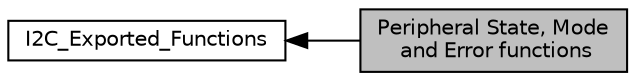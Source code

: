 digraph "Peripheral State, Mode and Error functions"
{
  edge [fontname="Helvetica",fontsize="10",labelfontname="Helvetica",labelfontsize="10"];
  node [fontname="Helvetica",fontsize="10",shape=record];
  rankdir=LR;
  Node0 [label="Peripheral State, Mode\l and Error functions",height=0.2,width=0.4,color="black", fillcolor="grey75", style="filled", fontcolor="black"];
  Node1 [label="I2C_Exported_Functions",height=0.2,width=0.4,color="black", fillcolor="white", style="filled",URL="$group___i2_c___exported___functions.html"];
  Node1->Node0 [shape=plaintext, dir="back", style="solid"];
}
